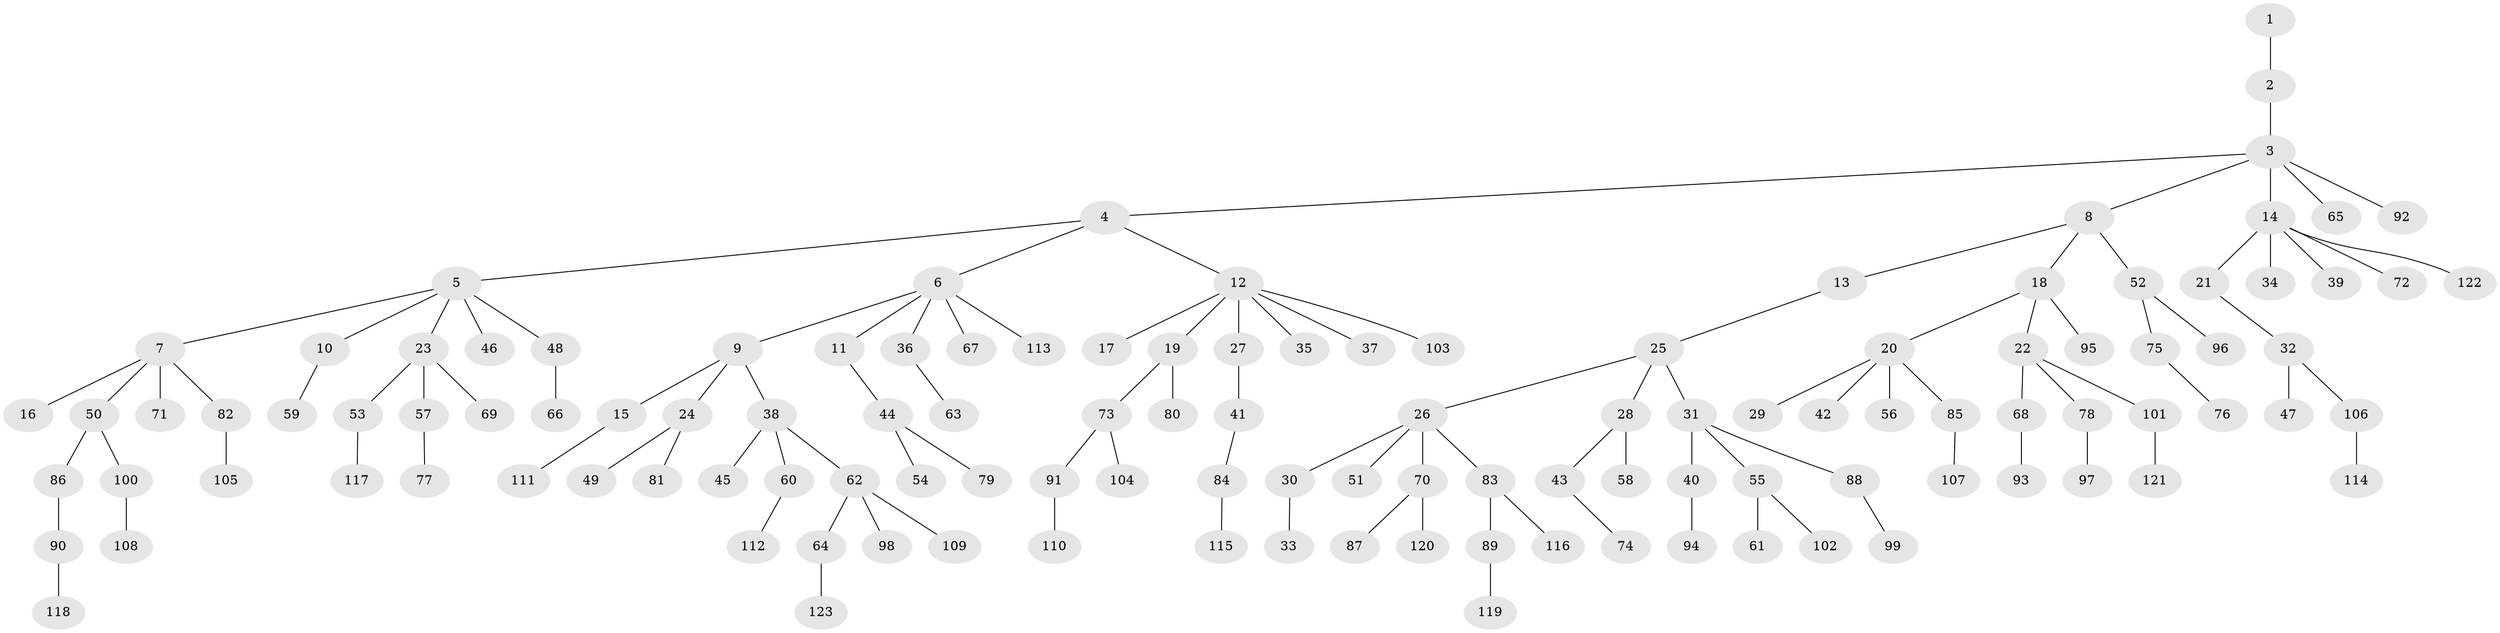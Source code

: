 // coarse degree distribution, {1: 0.5783132530120482, 5: 0.060240963855421686, 4: 0.08433734939759036, 6: 0.03614457831325301, 2: 0.18072289156626506, 3: 0.060240963855421686}
// Generated by graph-tools (version 1.1) at 2025/24/03/03/25 07:24:07]
// undirected, 123 vertices, 122 edges
graph export_dot {
graph [start="1"]
  node [color=gray90,style=filled];
  1;
  2;
  3;
  4;
  5;
  6;
  7;
  8;
  9;
  10;
  11;
  12;
  13;
  14;
  15;
  16;
  17;
  18;
  19;
  20;
  21;
  22;
  23;
  24;
  25;
  26;
  27;
  28;
  29;
  30;
  31;
  32;
  33;
  34;
  35;
  36;
  37;
  38;
  39;
  40;
  41;
  42;
  43;
  44;
  45;
  46;
  47;
  48;
  49;
  50;
  51;
  52;
  53;
  54;
  55;
  56;
  57;
  58;
  59;
  60;
  61;
  62;
  63;
  64;
  65;
  66;
  67;
  68;
  69;
  70;
  71;
  72;
  73;
  74;
  75;
  76;
  77;
  78;
  79;
  80;
  81;
  82;
  83;
  84;
  85;
  86;
  87;
  88;
  89;
  90;
  91;
  92;
  93;
  94;
  95;
  96;
  97;
  98;
  99;
  100;
  101;
  102;
  103;
  104;
  105;
  106;
  107;
  108;
  109;
  110;
  111;
  112;
  113;
  114;
  115;
  116;
  117;
  118;
  119;
  120;
  121;
  122;
  123;
  1 -- 2;
  2 -- 3;
  3 -- 4;
  3 -- 8;
  3 -- 14;
  3 -- 65;
  3 -- 92;
  4 -- 5;
  4 -- 6;
  4 -- 12;
  5 -- 7;
  5 -- 10;
  5 -- 23;
  5 -- 46;
  5 -- 48;
  6 -- 9;
  6 -- 11;
  6 -- 36;
  6 -- 67;
  6 -- 113;
  7 -- 16;
  7 -- 50;
  7 -- 71;
  7 -- 82;
  8 -- 13;
  8 -- 18;
  8 -- 52;
  9 -- 15;
  9 -- 24;
  9 -- 38;
  10 -- 59;
  11 -- 44;
  12 -- 17;
  12 -- 19;
  12 -- 27;
  12 -- 35;
  12 -- 37;
  12 -- 103;
  13 -- 25;
  14 -- 21;
  14 -- 34;
  14 -- 39;
  14 -- 72;
  14 -- 122;
  15 -- 111;
  18 -- 20;
  18 -- 22;
  18 -- 95;
  19 -- 73;
  19 -- 80;
  20 -- 29;
  20 -- 42;
  20 -- 56;
  20 -- 85;
  21 -- 32;
  22 -- 68;
  22 -- 78;
  22 -- 101;
  23 -- 53;
  23 -- 57;
  23 -- 69;
  24 -- 49;
  24 -- 81;
  25 -- 26;
  25 -- 28;
  25 -- 31;
  26 -- 30;
  26 -- 51;
  26 -- 70;
  26 -- 83;
  27 -- 41;
  28 -- 43;
  28 -- 58;
  30 -- 33;
  31 -- 40;
  31 -- 55;
  31 -- 88;
  32 -- 47;
  32 -- 106;
  36 -- 63;
  38 -- 45;
  38 -- 60;
  38 -- 62;
  40 -- 94;
  41 -- 84;
  43 -- 74;
  44 -- 54;
  44 -- 79;
  48 -- 66;
  50 -- 86;
  50 -- 100;
  52 -- 75;
  52 -- 96;
  53 -- 117;
  55 -- 61;
  55 -- 102;
  57 -- 77;
  60 -- 112;
  62 -- 64;
  62 -- 98;
  62 -- 109;
  64 -- 123;
  68 -- 93;
  70 -- 87;
  70 -- 120;
  73 -- 91;
  73 -- 104;
  75 -- 76;
  78 -- 97;
  82 -- 105;
  83 -- 89;
  83 -- 116;
  84 -- 115;
  85 -- 107;
  86 -- 90;
  88 -- 99;
  89 -- 119;
  90 -- 118;
  91 -- 110;
  100 -- 108;
  101 -- 121;
  106 -- 114;
}
